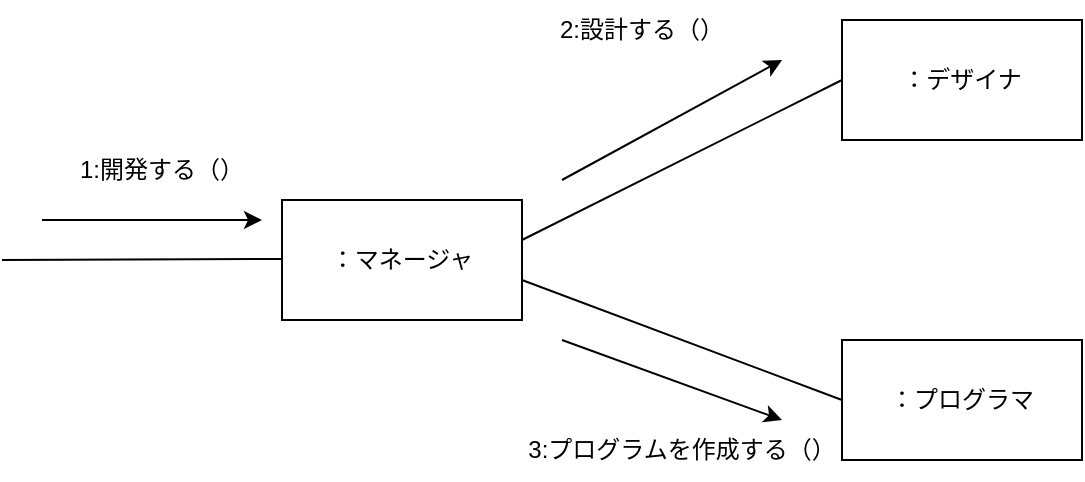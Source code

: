 <mxfile version="21.5.2" type="device">
  <diagram name="ページ1" id="W2Vp5XM-lhELi4O4A3Qn">
    <mxGraphModel dx="733" dy="370" grid="1" gridSize="10" guides="1" tooltips="1" connect="1" arrows="1" fold="1" page="1" pageScale="1" pageWidth="827" pageHeight="1169" math="0" shadow="0">
      <root>
        <mxCell id="0" />
        <mxCell id="1" parent="0" />
        <mxCell id="VzdWUlr6IKHgVLrbJuW6-1" value="：マネージャ" style="rounded=0;whiteSpace=wrap;html=1;" vertex="1" parent="1">
          <mxGeometry x="180" y="260" width="120" height="60" as="geometry" />
        </mxCell>
        <mxCell id="VzdWUlr6IKHgVLrbJuW6-2" value="：デザイナ" style="rounded=0;whiteSpace=wrap;html=1;" vertex="1" parent="1">
          <mxGeometry x="460" y="170" width="120" height="60" as="geometry" />
        </mxCell>
        <mxCell id="VzdWUlr6IKHgVLrbJuW6-3" value="：プログラマ" style="rounded=0;whiteSpace=wrap;html=1;" vertex="1" parent="1">
          <mxGeometry x="460" y="330" width="120" height="60" as="geometry" />
        </mxCell>
        <mxCell id="VzdWUlr6IKHgVLrbJuW6-4" value="" style="endArrow=none;html=1;rounded=0;" edge="1" parent="1">
          <mxGeometry width="50" height="50" relative="1" as="geometry">
            <mxPoint x="40" y="290" as="sourcePoint" />
            <mxPoint x="180" y="289.5" as="targetPoint" />
          </mxGeometry>
        </mxCell>
        <mxCell id="VzdWUlr6IKHgVLrbJuW6-5" value="" style="endArrow=none;html=1;rounded=0;entryX=0;entryY=0.5;entryDx=0;entryDy=0;" edge="1" parent="1" target="VzdWUlr6IKHgVLrbJuW6-2">
          <mxGeometry width="50" height="50" relative="1" as="geometry">
            <mxPoint x="300" y="280" as="sourcePoint" />
            <mxPoint x="350" y="230" as="targetPoint" />
          </mxGeometry>
        </mxCell>
        <mxCell id="VzdWUlr6IKHgVLrbJuW6-6" value="" style="endArrow=none;html=1;rounded=0;entryX=0;entryY=0.5;entryDx=0;entryDy=0;" edge="1" parent="1" target="VzdWUlr6IKHgVLrbJuW6-3">
          <mxGeometry width="50" height="50" relative="1" as="geometry">
            <mxPoint x="300" y="300" as="sourcePoint" />
            <mxPoint x="350" y="250" as="targetPoint" />
          </mxGeometry>
        </mxCell>
        <mxCell id="VzdWUlr6IKHgVLrbJuW6-7" value="" style="endArrow=classic;html=1;rounded=0;" edge="1" parent="1">
          <mxGeometry width="50" height="50" relative="1" as="geometry">
            <mxPoint x="60" y="270" as="sourcePoint" />
            <mxPoint x="170" y="270" as="targetPoint" />
          </mxGeometry>
        </mxCell>
        <mxCell id="VzdWUlr6IKHgVLrbJuW6-9" value="1:開発する（）" style="text;html=1;strokeColor=none;fillColor=none;align=center;verticalAlign=middle;whiteSpace=wrap;rounded=0;" vertex="1" parent="1">
          <mxGeometry x="70" y="230" width="100" height="30" as="geometry" />
        </mxCell>
        <mxCell id="VzdWUlr6IKHgVLrbJuW6-10" value="" style="endArrow=classic;html=1;rounded=0;" edge="1" parent="1">
          <mxGeometry width="50" height="50" relative="1" as="geometry">
            <mxPoint x="320" y="250" as="sourcePoint" />
            <mxPoint x="430" y="190" as="targetPoint" />
          </mxGeometry>
        </mxCell>
        <mxCell id="VzdWUlr6IKHgVLrbJuW6-11" value="" style="endArrow=classic;html=1;rounded=0;" edge="1" parent="1">
          <mxGeometry width="50" height="50" relative="1" as="geometry">
            <mxPoint x="320" y="330" as="sourcePoint" />
            <mxPoint x="430" y="370" as="targetPoint" />
          </mxGeometry>
        </mxCell>
        <mxCell id="VzdWUlr6IKHgVLrbJuW6-12" value="2:設計する（）" style="text;html=1;strokeColor=none;fillColor=none;align=center;verticalAlign=middle;whiteSpace=wrap;rounded=0;" vertex="1" parent="1">
          <mxGeometry x="300" y="160" width="120" height="30" as="geometry" />
        </mxCell>
        <mxCell id="VzdWUlr6IKHgVLrbJuW6-13" value="3:プログラムを作成する（）" style="text;html=1;strokeColor=none;fillColor=none;align=center;verticalAlign=middle;whiteSpace=wrap;rounded=0;" vertex="1" parent="1">
          <mxGeometry x="300" y="370" width="160" height="30" as="geometry" />
        </mxCell>
      </root>
    </mxGraphModel>
  </diagram>
</mxfile>
